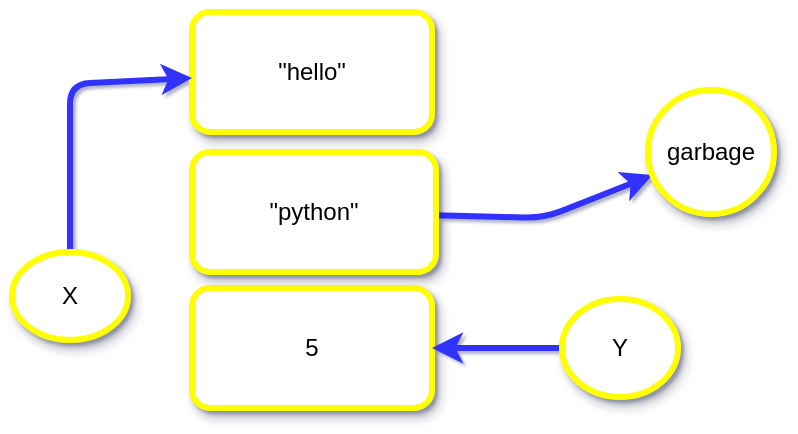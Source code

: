 <mxfile>
    <diagram id="ckvMvjWbOhBlvmlv-L58" name="Page-1">
        <mxGraphModel dx="410" dy="497" grid="0" gridSize="10" guides="1" tooltips="1" connect="1" arrows="1" fold="1" page="1" pageScale="1" pageWidth="850" pageHeight="1100" math="0" shadow="1">
            <root>
                <mxCell id="0"/>
                <mxCell id="1" parent="0"/>
                <mxCell id="2" value="5" style="rounded=1;whiteSpace=wrap;html=1;gradientColor=none;strokeColor=#FFFF00;strokeWidth=3;shadow=1;" parent="1" vertex="1">
                    <mxGeometry x="225" y="490" width="120" height="60" as="geometry"/>
                </mxCell>
                <mxCell id="4" value="" style="edgeStyle=none;html=1;strokeWidth=3;strokeColor=#3333FF;" parent="1" source="12" target="2" edge="1">
                    <mxGeometry relative="1" as="geometry">
                        <mxPoint x="405" y="520" as="sourcePoint"/>
                    </mxGeometry>
                </mxCell>
                <mxCell id="6" value="&quot;hello&quot;" style="rounded=1;whiteSpace=wrap;html=1;gradientColor=none;strokeColor=#FFFF00;strokeWidth=3;shadow=1;" parent="1" vertex="1">
                    <mxGeometry x="225" y="352" width="120" height="60" as="geometry"/>
                </mxCell>
                <mxCell id="18" value="" style="edgeStyle=none;html=1;strokeWidth=3;strokeColor=#3333FF;" parent="1" source="8" target="17" edge="1">
                    <mxGeometry relative="1" as="geometry">
                        <Array as="points">
                            <mxPoint x="401" y="455"/>
                        </Array>
                    </mxGeometry>
                </mxCell>
                <mxCell id="8" value="&quot;python&quot;" style="rounded=1;whiteSpace=wrap;html=1;gradientColor=none;strokeColor=#FFFF00;strokeWidth=3;shadow=1;" parent="1" vertex="1">
                    <mxGeometry x="225" y="422" width="122" height="60" as="geometry"/>
                </mxCell>
                <mxCell id="19" style="edgeStyle=none;html=1;strokeWidth=3;strokeColor=#3333FF;" edge="1" parent="1" source="11" target="6">
                    <mxGeometry relative="1" as="geometry">
                        <Array as="points">
                            <mxPoint x="164" y="388"/>
                        </Array>
                    </mxGeometry>
                </mxCell>
                <mxCell id="11" value="X" style="ellipse;whiteSpace=wrap;html=1;gradientColor=none;strokeColor=#FFFF00;strokeWidth=3;shadow=1;" parent="1" vertex="1">
                    <mxGeometry x="135" y="472" width="58" height="44" as="geometry"/>
                </mxCell>
                <mxCell id="12" value="Y" style="ellipse;whiteSpace=wrap;html=1;gradientColor=none;strokeColor=#FFFF00;strokeWidth=3;shadow=1;" parent="1" vertex="1">
                    <mxGeometry x="410" y="495.5" width="58" height="49" as="geometry"/>
                </mxCell>
                <mxCell id="17" value="garbage" style="ellipse;whiteSpace=wrap;html=1;rounded=1;gradientColor=none;strokeColor=#FFFF00;strokeWidth=3;shadow=1;" parent="1" vertex="1">
                    <mxGeometry x="453" y="391" width="63" height="62" as="geometry"/>
                </mxCell>
            </root>
        </mxGraphModel>
    </diagram>
</mxfile>